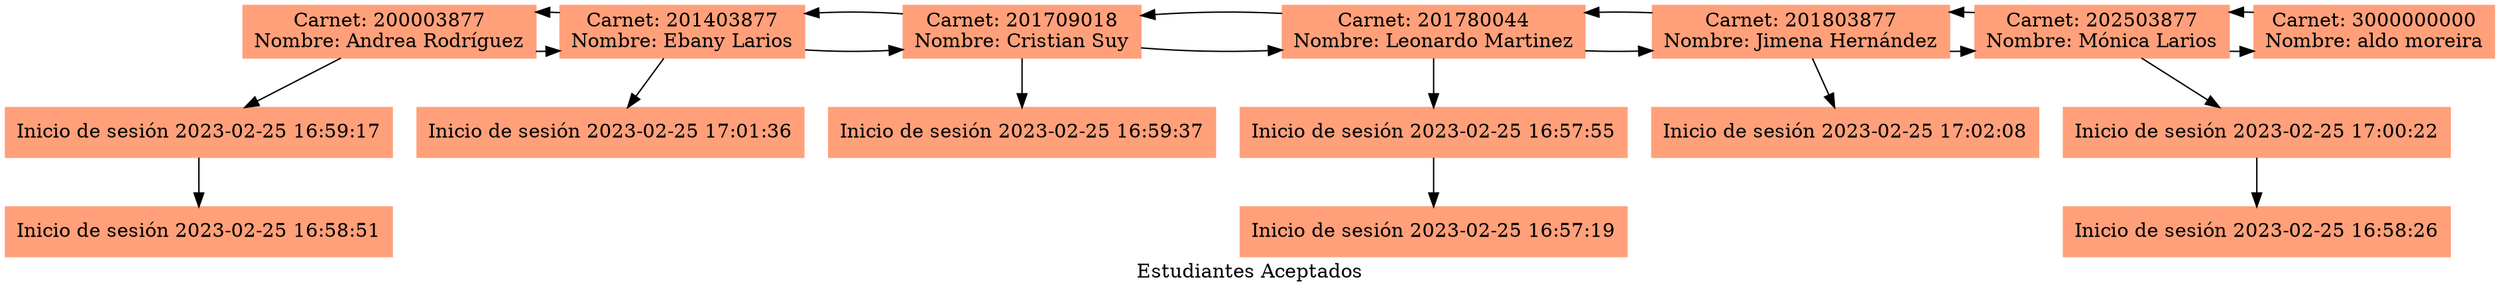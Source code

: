digraph G {
label="Estudiantes Aceptados"
node[shape=rectangle, style=filled, color=lightsalmon];
NODO0[label="Carnet: 200003877
Nombre: Andrea Rodríguez"];
NODO1[label="Carnet: 201403877
Nombre: Ebany Larios"];
NODO2[label="Carnet: 201709018
Nombre: Cristian Suy"];
NODO3[label="Carnet: 201780044
Nombre: Leonardo Martinez"];
NODO4[label="Carnet: 201803877
Nombre: Jimena Hernández"];
NODO5[label="Carnet: 202503877
Nombre: Mónica Larios"];
NODO6[label="Carnet: 3000000000
Nombre: aldo moreira"];
NODO0->NODO1;
NODO1->NODO2;
NODO2->NODO3;
NODO3->NODO4;
NODO4->NODO5;
NODO5->NODO6;
NODO6->NODO5;
NODO5->NODO4;
NODO4->NODO3;
NODO3->NODO2;
NODO2->NODO1;
NODO1->NODO0;
Estudiante0_N0[label="Inicio de sesión 2023-02-25 16:59:17"];
Estudiante0_N1[label="Inicio de sesión 2023-02-25 16:58:51"];
Estudiante1_N0[label="Inicio de sesión 2023-02-25 17:01:36"];
Estudiante2_N0[label="Inicio de sesión 2023-02-25 16:59:37"];
Estudiante3_N0[label="Inicio de sesión 2023-02-25 16:57:55"];
Estudiante3_N1[label="Inicio de sesión 2023-02-25 16:57:19"];
Estudiante4_N0[label="Inicio de sesión 2023-02-25 17:02:08"];
Estudiante5_N0[label="Inicio de sesión 2023-02-25 17:00:22"];
Estudiante5_N1[label="Inicio de sesión 2023-02-25 16:58:26"];
{rank=same Estudiante0_N0 Estudiante1_N0 Estudiante2_N0 Estudiante3_N0 Estudiante4_N0 Estudiante5_N0 }
{rank = same NODO0 NODO1 NODO2 NODO3 NODO4 NODO5 NODO6 }
NODO0->Estudiante0_N0->Estudiante0_N1
NODO1->Estudiante1_N0
NODO2->Estudiante2_N0
NODO3->Estudiante3_N0->Estudiante3_N1
NODO4->Estudiante4_N0
NODO5->Estudiante5_N0->Estudiante5_N1

}